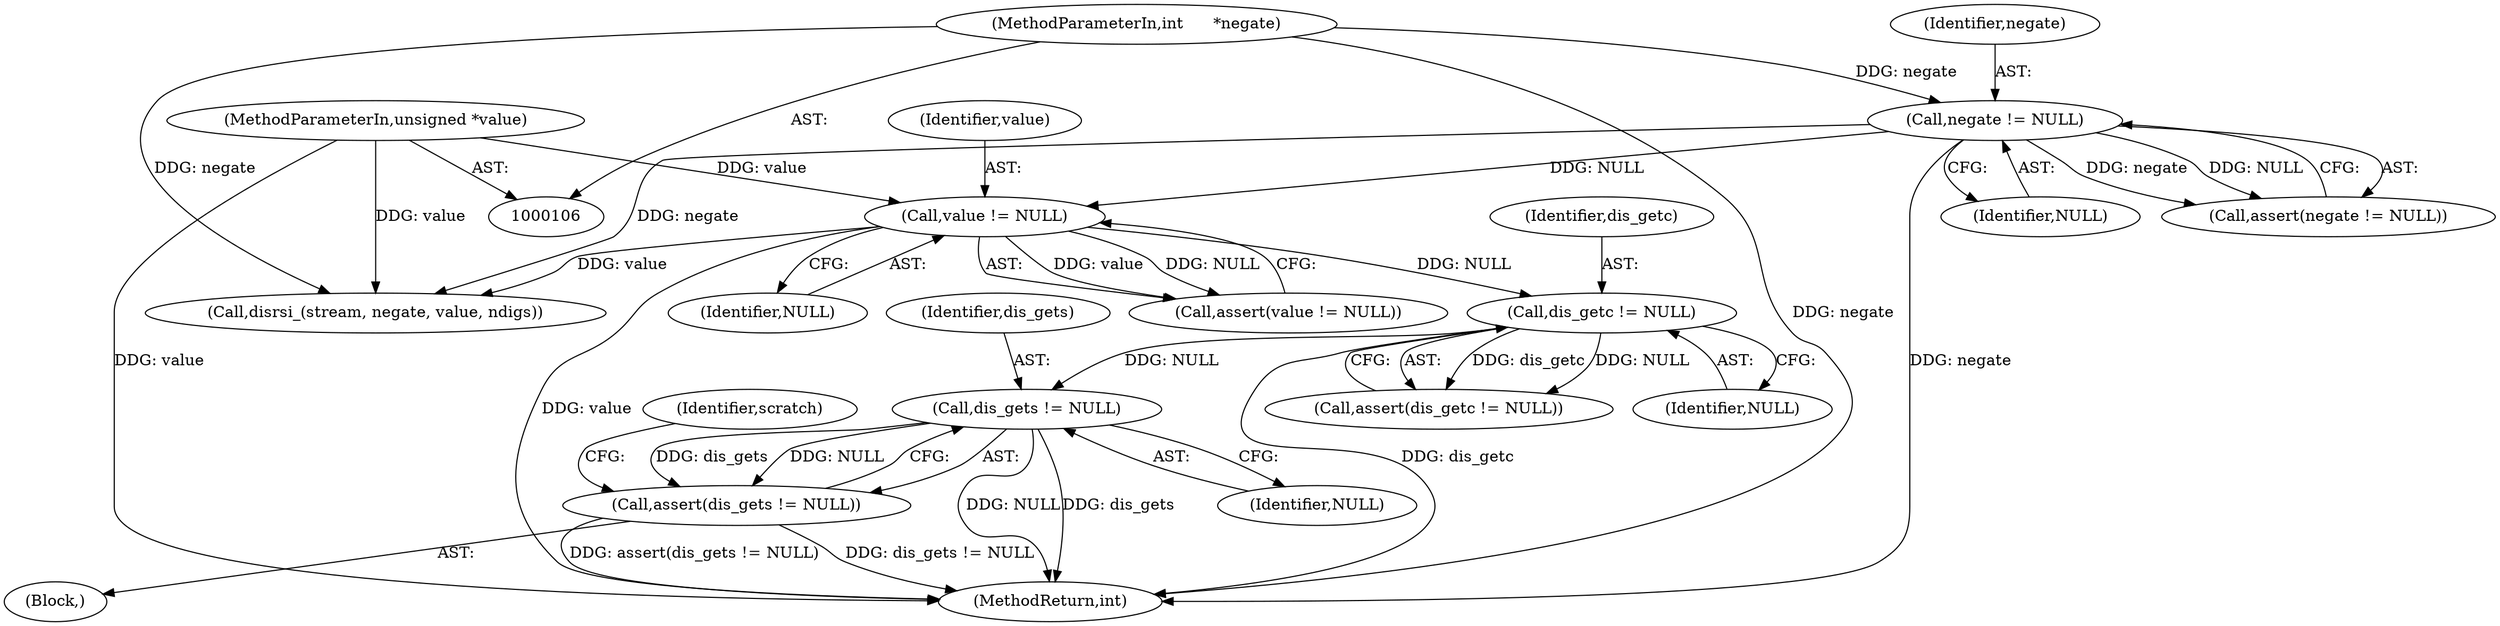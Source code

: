digraph "0_torque_3ed749263abe3d69fa3626d142a5789dcb5a5684@API" {
"1000136" [label="(Call,dis_gets != NULL)"];
"1000132" [label="(Call,dis_getc != NULL)"];
"1000122" [label="(Call,value != NULL)"];
"1000109" [label="(MethodParameterIn,unsigned *value)"];
"1000118" [label="(Call,negate != NULL)"];
"1000108" [label="(MethodParameterIn,int      *negate)"];
"1000135" [label="(Call,assert(dis_gets != NULL))"];
"1000136" [label="(Call,dis_gets != NULL)"];
"1000135" [label="(Call,assert(dis_gets != NULL))"];
"1000377" [label="(MethodReturn,int)"];
"1000124" [label="(Identifier,NULL)"];
"1000133" [label="(Identifier,dis_getc)"];
"1000119" [label="(Identifier,negate)"];
"1000134" [label="(Identifier,NULL)"];
"1000138" [label="(Identifier,NULL)"];
"1000120" [label="(Identifier,NULL)"];
"1000123" [label="(Identifier,value)"];
"1000121" [label="(Call,assert(value != NULL))"];
"1000111" [label="(Block,)"];
"1000131" [label="(Call,assert(dis_getc != NULL))"];
"1000108" [label="(MethodParameterIn,int      *negate)"];
"1000117" [label="(Call,assert(negate != NULL))"];
"1000140" [label="(Identifier,scratch)"];
"1000122" [label="(Call,value != NULL)"];
"1000348" [label="(Call,disrsi_(stream, negate, value, ndigs))"];
"1000137" [label="(Identifier,dis_gets)"];
"1000118" [label="(Call,negate != NULL)"];
"1000109" [label="(MethodParameterIn,unsigned *value)"];
"1000132" [label="(Call,dis_getc != NULL)"];
"1000136" -> "1000135"  [label="AST: "];
"1000136" -> "1000138"  [label="CFG: "];
"1000137" -> "1000136"  [label="AST: "];
"1000138" -> "1000136"  [label="AST: "];
"1000135" -> "1000136"  [label="CFG: "];
"1000136" -> "1000377"  [label="DDG: NULL"];
"1000136" -> "1000377"  [label="DDG: dis_gets"];
"1000136" -> "1000135"  [label="DDG: dis_gets"];
"1000136" -> "1000135"  [label="DDG: NULL"];
"1000132" -> "1000136"  [label="DDG: NULL"];
"1000132" -> "1000131"  [label="AST: "];
"1000132" -> "1000134"  [label="CFG: "];
"1000133" -> "1000132"  [label="AST: "];
"1000134" -> "1000132"  [label="AST: "];
"1000131" -> "1000132"  [label="CFG: "];
"1000132" -> "1000377"  [label="DDG: dis_getc"];
"1000132" -> "1000131"  [label="DDG: dis_getc"];
"1000132" -> "1000131"  [label="DDG: NULL"];
"1000122" -> "1000132"  [label="DDG: NULL"];
"1000122" -> "1000121"  [label="AST: "];
"1000122" -> "1000124"  [label="CFG: "];
"1000123" -> "1000122"  [label="AST: "];
"1000124" -> "1000122"  [label="AST: "];
"1000121" -> "1000122"  [label="CFG: "];
"1000122" -> "1000377"  [label="DDG: value"];
"1000122" -> "1000121"  [label="DDG: value"];
"1000122" -> "1000121"  [label="DDG: NULL"];
"1000109" -> "1000122"  [label="DDG: value"];
"1000118" -> "1000122"  [label="DDG: NULL"];
"1000122" -> "1000348"  [label="DDG: value"];
"1000109" -> "1000106"  [label="AST: "];
"1000109" -> "1000377"  [label="DDG: value"];
"1000109" -> "1000348"  [label="DDG: value"];
"1000118" -> "1000117"  [label="AST: "];
"1000118" -> "1000120"  [label="CFG: "];
"1000119" -> "1000118"  [label="AST: "];
"1000120" -> "1000118"  [label="AST: "];
"1000117" -> "1000118"  [label="CFG: "];
"1000118" -> "1000377"  [label="DDG: negate"];
"1000118" -> "1000117"  [label="DDG: negate"];
"1000118" -> "1000117"  [label="DDG: NULL"];
"1000108" -> "1000118"  [label="DDG: negate"];
"1000118" -> "1000348"  [label="DDG: negate"];
"1000108" -> "1000106"  [label="AST: "];
"1000108" -> "1000377"  [label="DDG: negate"];
"1000108" -> "1000348"  [label="DDG: negate"];
"1000135" -> "1000111"  [label="AST: "];
"1000140" -> "1000135"  [label="CFG: "];
"1000135" -> "1000377"  [label="DDG: assert(dis_gets != NULL)"];
"1000135" -> "1000377"  [label="DDG: dis_gets != NULL"];
}
